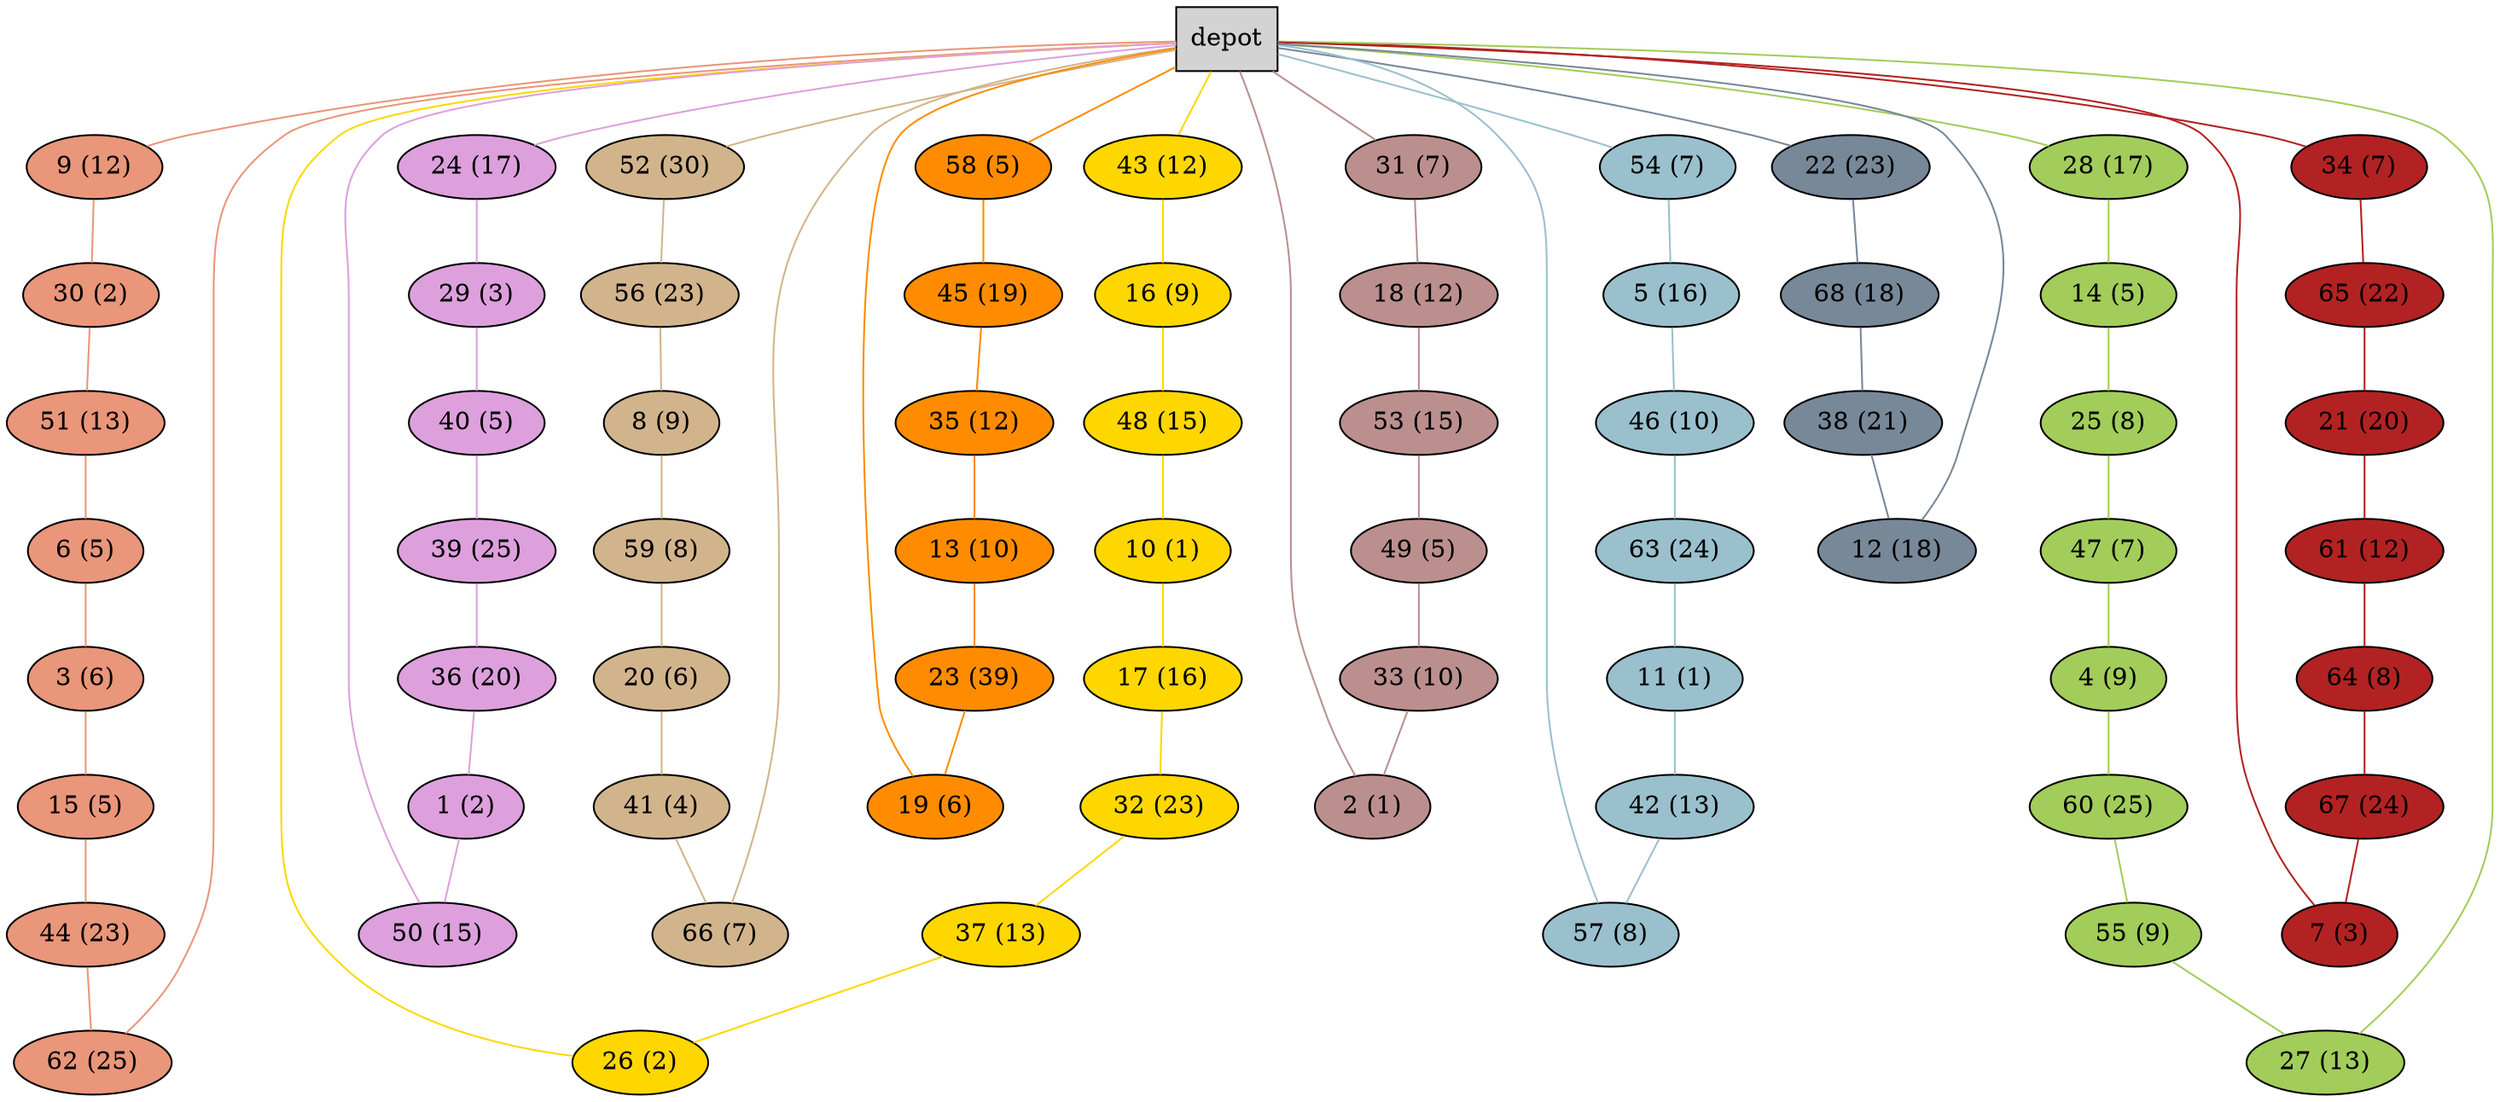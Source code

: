 graph G {
  0[shape = box, label = "depot", style = filled ];
  9[shape = ellipse, label = "9 (12)", style = filled , fillcolor = darksalmon ];
  "0"--"9"[color = darksalmon];
  30[shape = ellipse, label = "30 (2)", style = filled , fillcolor = darksalmon ];
  "9"--"30"[color = darksalmon];
  51[shape = ellipse, label = "51 (13)", style = filled , fillcolor = darksalmon ];
  "30"--"51"[color = darksalmon];
  6[shape = ellipse, label = "6 (5)", style = filled , fillcolor = darksalmon ];
  "51"--"6"[color = darksalmon];
  3[shape = ellipse, label = "3 (6)", style = filled , fillcolor = darksalmon ];
  "6"--"3"[color = darksalmon];
  15[shape = ellipse, label = "15 (5)", style = filled , fillcolor = darksalmon ];
  "3"--"15"[color = darksalmon];
  44[shape = ellipse, label = "44 (23)", style = filled , fillcolor = darksalmon ];
  "15"--"44"[color = darksalmon];
  62[shape = ellipse, label = "62 (25)", style = filled , fillcolor = darksalmon ];
  "44"--"62"[color = darksalmon];
  "62"--"0"[color = darksalmon];
  43[shape = ellipse, label = "43 (12)", style = filled , fillcolor = gold ];
  "0"--"43"[color = gold];
  16[shape = ellipse, label = "16 (9)", style = filled , fillcolor = gold ];
  "43"--"16"[color = gold];
  48[shape = ellipse, label = "48 (15)", style = filled , fillcolor = gold ];
  "16"--"48"[color = gold];
  10[shape = ellipse, label = "10 (1)", style = filled , fillcolor = gold ];
  "48"--"10"[color = gold];
  17[shape = ellipse, label = "17 (16)", style = filled , fillcolor = gold ];
  "10"--"17"[color = gold];
  32[shape = ellipse, label = "32 (23)", style = filled , fillcolor = gold ];
  "17"--"32"[color = gold];
  37[shape = ellipse, label = "37 (13)", style = filled , fillcolor = gold ];
  "32"--"37"[color = gold];
  26[shape = ellipse, label = "26 (2)", style = filled , fillcolor = gold ];
  "37"--"26"[color = gold];
  "26"--"0"[color = gold];
  24[shape = ellipse, label = "24 (17)", style = filled , fillcolor = plum ];
  "0"--"24"[color = plum];
  29[shape = ellipse, label = "29 (3)", style = filled , fillcolor = plum ];
  "24"--"29"[color = plum];
  40[shape = ellipse, label = "40 (5)", style = filled , fillcolor = plum ];
  "29"--"40"[color = plum];
  39[shape = ellipse, label = "39 (25)", style = filled , fillcolor = plum ];
  "40"--"39"[color = plum];
  36[shape = ellipse, label = "36 (20)", style = filled , fillcolor = plum ];
  "39"--"36"[color = plum];
  1[shape = ellipse, label = "1 (2)", style = filled , fillcolor = plum ];
  "36"--"1"[color = plum];
  50[shape = ellipse, label = "50 (15)", style = filled , fillcolor = plum ];
  "1"--"50"[color = plum];
  "50"--"0"[color = plum];
  52[shape = ellipse, label = "52 (30)", style = filled , fillcolor = tan ];
  "0"--"52"[color = tan];
  56[shape = ellipse, label = "56 (23)", style = filled , fillcolor = tan ];
  "52"--"56"[color = tan];
  8[shape = ellipse, label = "8 (9)", style = filled , fillcolor = tan ];
  "56"--"8"[color = tan];
  59[shape = ellipse, label = "59 (8)", style = filled , fillcolor = tan ];
  "8"--"59"[color = tan];
  20[shape = ellipse, label = "20 (6)", style = filled , fillcolor = tan ];
  "59"--"20"[color = tan];
  41[shape = ellipse, label = "41 (4)", style = filled , fillcolor = tan ];
  "20"--"41"[color = tan];
  66[shape = ellipse, label = "66 (7)", style = filled , fillcolor = tan ];
  "41"--"66"[color = tan];
  "66"--"0"[color = tan];
  58[shape = ellipse, label = "58 (5)", style = filled , fillcolor = darkorange ];
  "0"--"58"[color = darkorange];
  45[shape = ellipse, label = "45 (19)", style = filled , fillcolor = darkorange ];
  "58"--"45"[color = darkorange];
  35[shape = ellipse, label = "35 (12)", style = filled , fillcolor = darkorange ];
  "45"--"35"[color = darkorange];
  13[shape = ellipse, label = "13 (10)", style = filled , fillcolor = darkorange ];
  "35"--"13"[color = darkorange];
  23[shape = ellipse, label = "23 (39)", style = filled , fillcolor = darkorange ];
  "13"--"23"[color = darkorange];
  19[shape = ellipse, label = "19 (6)", style = filled , fillcolor = darkorange ];
  "23"--"19"[color = darkorange];
  "19"--"0"[color = darkorange];
  31[shape = ellipse, label = "31 (7)", style = filled , fillcolor = rosybrown ];
  "0"--"31"[color = rosybrown];
  18[shape = ellipse, label = "18 (12)", style = filled , fillcolor = rosybrown ];
  "31"--"18"[color = rosybrown];
  53[shape = ellipse, label = "53 (15)", style = filled , fillcolor = rosybrown ];
  "18"--"53"[color = rosybrown];
  49[shape = ellipse, label = "49 (5)", style = filled , fillcolor = rosybrown ];
  "53"--"49"[color = rosybrown];
  33[shape = ellipse, label = "33 (10)", style = filled , fillcolor = rosybrown ];
  "49"--"33"[color = rosybrown];
  2[shape = ellipse, label = "2 (1)", style = filled , fillcolor = rosybrown ];
  "33"--"2"[color = rosybrown];
  "2"--"0"[color = rosybrown];
  28[shape = ellipse, label = "28 (17)", style = filled , fillcolor = darkolivegreen3 ];
  "0"--"28"[color = darkolivegreen3];
  14[shape = ellipse, label = "14 (5)", style = filled , fillcolor = darkolivegreen3 ];
  "28"--"14"[color = darkolivegreen3];
  25[shape = ellipse, label = "25 (8)", style = filled , fillcolor = darkolivegreen3 ];
  "14"--"25"[color = darkolivegreen3];
  47[shape = ellipse, label = "47 (7)", style = filled , fillcolor = darkolivegreen3 ];
  "25"--"47"[color = darkolivegreen3];
  4[shape = ellipse, label = "4 (9)", style = filled , fillcolor = darkolivegreen3 ];
  "47"--"4"[color = darkolivegreen3];
  60[shape = ellipse, label = "60 (25)", style = filled , fillcolor = darkolivegreen3 ];
  "4"--"60"[color = darkolivegreen3];
  55[shape = ellipse, label = "55 (9)", style = filled , fillcolor = darkolivegreen3 ];
  "60"--"55"[color = darkolivegreen3];
  27[shape = ellipse, label = "27 (13)", style = filled , fillcolor = darkolivegreen3 ];
  "55"--"27"[color = darkolivegreen3];
  "27"--"0"[color = darkolivegreen3];
  54[shape = ellipse, label = "54 (7)", style = filled , fillcolor = lightblue3 ];
  "0"--"54"[color = lightblue3];
  5[shape = ellipse, label = "5 (16)", style = filled , fillcolor = lightblue3 ];
  "54"--"5"[color = lightblue3];
  46[shape = ellipse, label = "46 (10)", style = filled , fillcolor = lightblue3 ];
  "5"--"46"[color = lightblue3];
  63[shape = ellipse, label = "63 (24)", style = filled , fillcolor = lightblue3 ];
  "46"--"63"[color = lightblue3];
  11[shape = ellipse, label = "11 (1)", style = filled , fillcolor = lightblue3 ];
  "63"--"11"[color = lightblue3];
  42[shape = ellipse, label = "42 (13)", style = filled , fillcolor = lightblue3 ];
  "11"--"42"[color = lightblue3];
  57[shape = ellipse, label = "57 (8)", style = filled , fillcolor = lightblue3 ];
  "42"--"57"[color = lightblue3];
  "57"--"0"[color = lightblue3];
  34[shape = ellipse, label = "34 (7)", style = filled , fillcolor = firebrick ];
  "0"--"34"[color = firebrick];
  65[shape = ellipse, label = "65 (22)", style = filled , fillcolor = firebrick ];
  "34"--"65"[color = firebrick];
  21[shape = ellipse, label = "21 (20)", style = filled , fillcolor = firebrick ];
  "65"--"21"[color = firebrick];
  61[shape = ellipse, label = "61 (12)", style = filled , fillcolor = firebrick ];
  "21"--"61"[color = firebrick];
  64[shape = ellipse, label = "64 (8)", style = filled , fillcolor = firebrick ];
  "61"--"64"[color = firebrick];
  67[shape = ellipse, label = "67 (24)", style = filled , fillcolor = firebrick ];
  "64"--"67"[color = firebrick];
  7[shape = ellipse, label = "7 (3)", style = filled , fillcolor = firebrick ];
  "67"--"7"[color = firebrick];
  "7"--"0"[color = firebrick];
  22[shape = ellipse, label = "22 (23)", style = filled , fillcolor = lightslategray ];
  "0"--"22"[color = lightslategray];
  68[shape = ellipse, label = "68 (18)", style = filled , fillcolor = lightslategray ];
  "22"--"68"[color = lightslategray];
  38[shape = ellipse, label = "38 (21)", style = filled , fillcolor = lightslategray ];
  "68"--"38"[color = lightslategray];
  12[shape = ellipse, label = "12 (18)", style = filled , fillcolor = lightslategray ];
  "38"--"12"[color = lightslategray];
  "12"--"0"[color = lightslategray];
}

